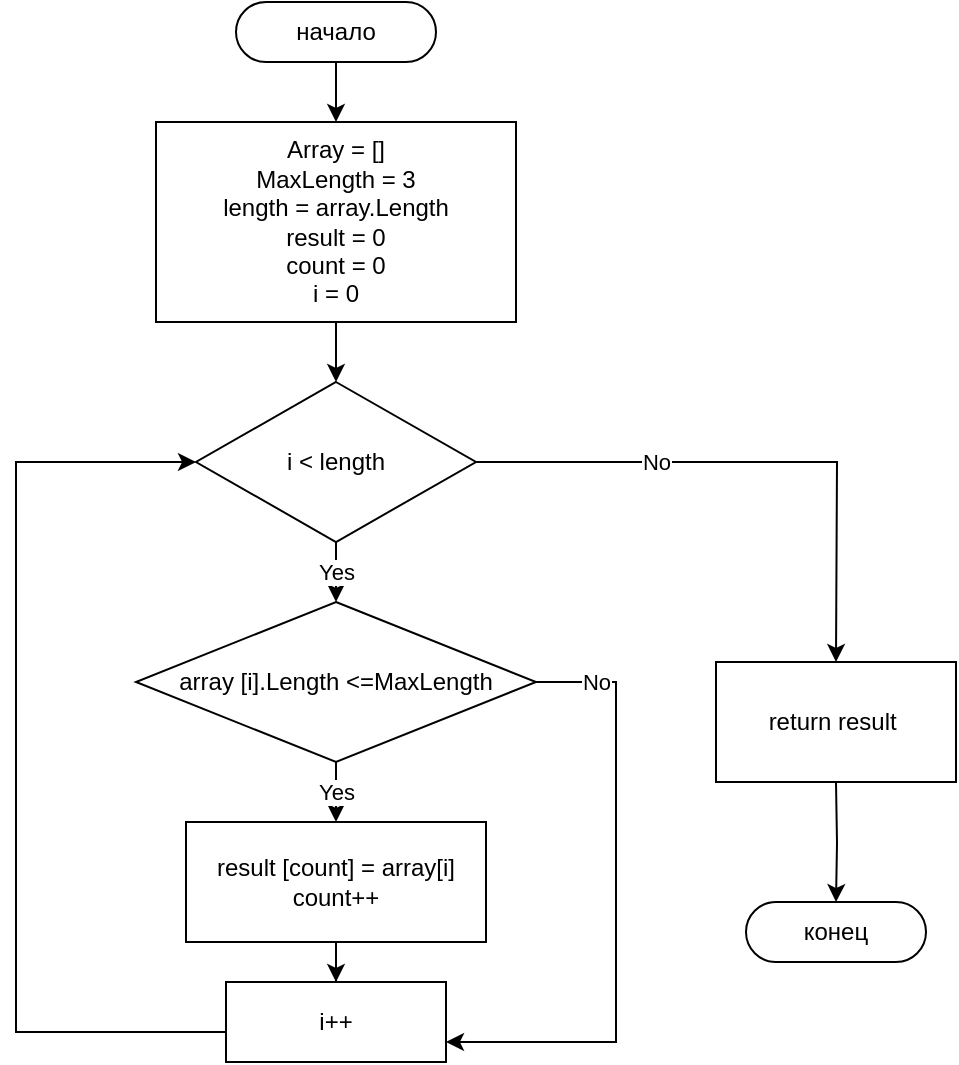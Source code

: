 <mxfile version="20.3.0" type="device"><diagram id="Iq5leBoVBmTSgiHnd82A" name="Страница 1"><mxGraphModel dx="868" dy="553" grid="1" gridSize="10" guides="1" tooltips="1" connect="1" arrows="1" fold="1" page="1" pageScale="1" pageWidth="827" pageHeight="1169" math="0" shadow="0"><root><mxCell id="0"/><mxCell id="1" parent="0"/><mxCell id="VH1lGFrlvQfchgyAxR-c-9" value="" style="edgeStyle=orthogonalEdgeStyle;rounded=0;orthogonalLoop=1;jettySize=auto;html=1;" parent="1" source="VH1lGFrlvQfchgyAxR-c-1" target="VH1lGFrlvQfchgyAxR-c-2" edge="1"><mxGeometry relative="1" as="geometry"/></mxCell><mxCell id="VH1lGFrlvQfchgyAxR-c-1" value="начало" style="rounded=1;whiteSpace=wrap;html=1;arcSize=50;" parent="1" vertex="1"><mxGeometry x="320" y="40" width="100" height="30" as="geometry"/></mxCell><mxCell id="VH1lGFrlvQfchgyAxR-c-10" value="" style="edgeStyle=orthogonalEdgeStyle;rounded=0;orthogonalLoop=1;jettySize=auto;html=1;" parent="1" source="VH1lGFrlvQfchgyAxR-c-2" target="VH1lGFrlvQfchgyAxR-c-3" edge="1"><mxGeometry relative="1" as="geometry"/></mxCell><mxCell id="VH1lGFrlvQfchgyAxR-c-2" value="Array = []&lt;br&gt;MaxLength = 3&lt;br&gt;length = array.Length&lt;br&gt;result = 0&lt;br&gt;count = 0&lt;br&gt;i = 0" style="rounded=0;whiteSpace=wrap;html=1;" parent="1" vertex="1"><mxGeometry x="280" y="100" width="180" height="100" as="geometry"/></mxCell><mxCell id="VH1lGFrlvQfchgyAxR-c-11" value="Yes" style="edgeStyle=orthogonalEdgeStyle;rounded=0;orthogonalLoop=1;jettySize=auto;html=1;" parent="1" source="VH1lGFrlvQfchgyAxR-c-3" target="VH1lGFrlvQfchgyAxR-c-4" edge="1"><mxGeometry relative="1" as="geometry"/></mxCell><mxCell id="VH1lGFrlvQfchgyAxR-c-23" value="No" style="edgeStyle=orthogonalEdgeStyle;rounded=0;orthogonalLoop=1;jettySize=auto;html=1;entryX=0.5;entryY=0;entryDx=0;entryDy=0;" parent="1" source="VH1lGFrlvQfchgyAxR-c-3" edge="1"><mxGeometry x="-0.357" relative="1" as="geometry"><mxPoint x="620" y="370" as="targetPoint"/><mxPoint as="offset"/></mxGeometry></mxCell><mxCell id="VH1lGFrlvQfchgyAxR-c-3" value="i &amp;lt; length" style="rhombus;whiteSpace=wrap;html=1;" parent="1" vertex="1"><mxGeometry x="300" y="230" width="140" height="80" as="geometry"/></mxCell><mxCell id="VH1lGFrlvQfchgyAxR-c-12" value="Yes" style="edgeStyle=orthogonalEdgeStyle;rounded=0;orthogonalLoop=1;jettySize=auto;html=1;" parent="1" source="VH1lGFrlvQfchgyAxR-c-4" target="VH1lGFrlvQfchgyAxR-c-5" edge="1"><mxGeometry relative="1" as="geometry"/></mxCell><mxCell id="VH1lGFrlvQfchgyAxR-c-18" value="No" style="edgeStyle=orthogonalEdgeStyle;rounded=0;orthogonalLoop=1;jettySize=auto;html=1;entryX=1;entryY=0.5;entryDx=0;entryDy=0;" parent="1" source="VH1lGFrlvQfchgyAxR-c-4" edge="1"><mxGeometry x="-0.803" relative="1" as="geometry"><mxPoint x="425" y="560" as="targetPoint"/><Array as="points"><mxPoint x="510" y="380"/><mxPoint x="510" y="560"/></Array><mxPoint as="offset"/></mxGeometry></mxCell><mxCell id="VH1lGFrlvQfchgyAxR-c-4" value="array [i].Length &amp;lt;=MaxLength" style="rhombus;whiteSpace=wrap;html=1;" parent="1" vertex="1"><mxGeometry x="270" y="340" width="200" height="80" as="geometry"/></mxCell><mxCell id="VH1lGFrlvQfchgyAxR-c-13" value="" style="edgeStyle=orthogonalEdgeStyle;rounded=0;orthogonalLoop=1;jettySize=auto;html=1;entryX=0.5;entryY=0;entryDx=0;entryDy=0;" parent="1" source="VH1lGFrlvQfchgyAxR-c-5" target="VH1lGFrlvQfchgyAxR-c-6" edge="1"><mxGeometry relative="1" as="geometry"><mxPoint x="370" y="540" as="targetPoint"/></mxGeometry></mxCell><mxCell id="VH1lGFrlvQfchgyAxR-c-5" value="result [count] = array[i]&lt;br&gt;count++" style="rounded=0;whiteSpace=wrap;html=1;" parent="1" vertex="1"><mxGeometry x="295" y="450" width="150" height="60" as="geometry"/></mxCell><mxCell id="VH1lGFrlvQfchgyAxR-c-14" style="edgeStyle=orthogonalEdgeStyle;rounded=0;orthogonalLoop=1;jettySize=auto;html=1;entryX=0;entryY=0.5;entryDx=0;entryDy=0;" parent="1" target="VH1lGFrlvQfchgyAxR-c-3" edge="1"><mxGeometry relative="1" as="geometry"><mxPoint x="220" y="270" as="targetPoint"/><mxPoint x="315" y="555" as="sourcePoint"/><Array as="points"><mxPoint x="210" y="555"/><mxPoint x="210" y="270"/></Array></mxGeometry></mxCell><mxCell id="VH1lGFrlvQfchgyAxR-c-6" value="i++" style="rounded=0;whiteSpace=wrap;html=1;" parent="1" vertex="1"><mxGeometry x="315" y="530" width="110" height="40" as="geometry"/></mxCell><mxCell id="VH1lGFrlvQfchgyAxR-c-17" value="" style="edgeStyle=orthogonalEdgeStyle;rounded=0;orthogonalLoop=1;jettySize=auto;html=1;" parent="1" target="VH1lGFrlvQfchgyAxR-c-8" edge="1"><mxGeometry relative="1" as="geometry"><mxPoint x="620" y="430" as="sourcePoint"/></mxGeometry></mxCell><mxCell id="VH1lGFrlvQfchgyAxR-c-8" value="конец" style="rounded=1;whiteSpace=wrap;html=1;arcSize=50;" parent="1" vertex="1"><mxGeometry x="575" y="490" width="90" height="30" as="geometry"/></mxCell><mxCell id="VH1lGFrlvQfchgyAxR-c-24" value="return result&amp;nbsp;" style="rounded=0;whiteSpace=wrap;html=1;" parent="1" vertex="1"><mxGeometry x="560" y="370" width="120" height="60" as="geometry"/></mxCell></root></mxGraphModel></diagram></mxfile>
